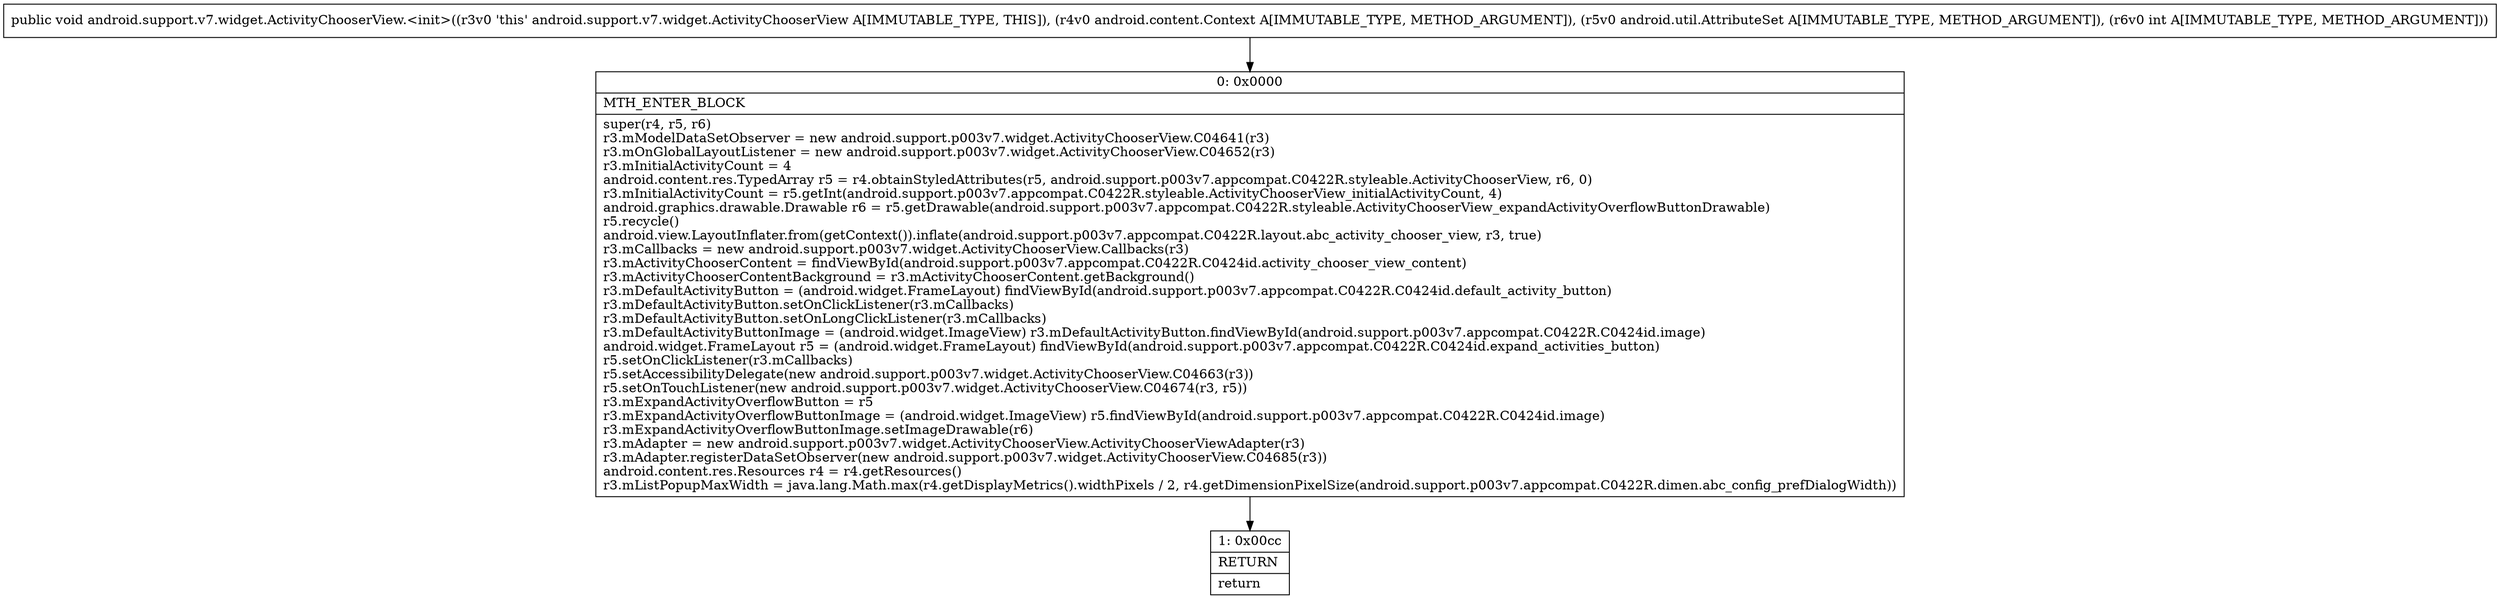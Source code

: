 digraph "CFG forandroid.support.v7.widget.ActivityChooserView.\<init\>(Landroid\/content\/Context;Landroid\/util\/AttributeSet;I)V" {
Node_0 [shape=record,label="{0\:\ 0x0000|MTH_ENTER_BLOCK\l|super(r4, r5, r6)\lr3.mModelDataSetObserver = new android.support.p003v7.widget.ActivityChooserView.C04641(r3)\lr3.mOnGlobalLayoutListener = new android.support.p003v7.widget.ActivityChooserView.C04652(r3)\lr3.mInitialActivityCount = 4\landroid.content.res.TypedArray r5 = r4.obtainStyledAttributes(r5, android.support.p003v7.appcompat.C0422R.styleable.ActivityChooserView, r6, 0)\lr3.mInitialActivityCount = r5.getInt(android.support.p003v7.appcompat.C0422R.styleable.ActivityChooserView_initialActivityCount, 4)\landroid.graphics.drawable.Drawable r6 = r5.getDrawable(android.support.p003v7.appcompat.C0422R.styleable.ActivityChooserView_expandActivityOverflowButtonDrawable)\lr5.recycle()\landroid.view.LayoutInflater.from(getContext()).inflate(android.support.p003v7.appcompat.C0422R.layout.abc_activity_chooser_view, r3, true)\lr3.mCallbacks = new android.support.p003v7.widget.ActivityChooserView.Callbacks(r3)\lr3.mActivityChooserContent = findViewById(android.support.p003v7.appcompat.C0422R.C0424id.activity_chooser_view_content)\lr3.mActivityChooserContentBackground = r3.mActivityChooserContent.getBackground()\lr3.mDefaultActivityButton = (android.widget.FrameLayout) findViewById(android.support.p003v7.appcompat.C0422R.C0424id.default_activity_button)\lr3.mDefaultActivityButton.setOnClickListener(r3.mCallbacks)\lr3.mDefaultActivityButton.setOnLongClickListener(r3.mCallbacks)\lr3.mDefaultActivityButtonImage = (android.widget.ImageView) r3.mDefaultActivityButton.findViewById(android.support.p003v7.appcompat.C0422R.C0424id.image)\landroid.widget.FrameLayout r5 = (android.widget.FrameLayout) findViewById(android.support.p003v7.appcompat.C0422R.C0424id.expand_activities_button)\lr5.setOnClickListener(r3.mCallbacks)\lr5.setAccessibilityDelegate(new android.support.p003v7.widget.ActivityChooserView.C04663(r3))\lr5.setOnTouchListener(new android.support.p003v7.widget.ActivityChooserView.C04674(r3, r5))\lr3.mExpandActivityOverflowButton = r5\lr3.mExpandActivityOverflowButtonImage = (android.widget.ImageView) r5.findViewById(android.support.p003v7.appcompat.C0422R.C0424id.image)\lr3.mExpandActivityOverflowButtonImage.setImageDrawable(r6)\lr3.mAdapter = new android.support.p003v7.widget.ActivityChooserView.ActivityChooserViewAdapter(r3)\lr3.mAdapter.registerDataSetObserver(new android.support.p003v7.widget.ActivityChooserView.C04685(r3))\landroid.content.res.Resources r4 = r4.getResources()\lr3.mListPopupMaxWidth = java.lang.Math.max(r4.getDisplayMetrics().widthPixels \/ 2, r4.getDimensionPixelSize(android.support.p003v7.appcompat.C0422R.dimen.abc_config_prefDialogWidth))\l}"];
Node_1 [shape=record,label="{1\:\ 0x00cc|RETURN\l|return\l}"];
MethodNode[shape=record,label="{public void android.support.v7.widget.ActivityChooserView.\<init\>((r3v0 'this' android.support.v7.widget.ActivityChooserView A[IMMUTABLE_TYPE, THIS]), (r4v0 android.content.Context A[IMMUTABLE_TYPE, METHOD_ARGUMENT]), (r5v0 android.util.AttributeSet A[IMMUTABLE_TYPE, METHOD_ARGUMENT]), (r6v0 int A[IMMUTABLE_TYPE, METHOD_ARGUMENT])) }"];
MethodNode -> Node_0;
Node_0 -> Node_1;
}

